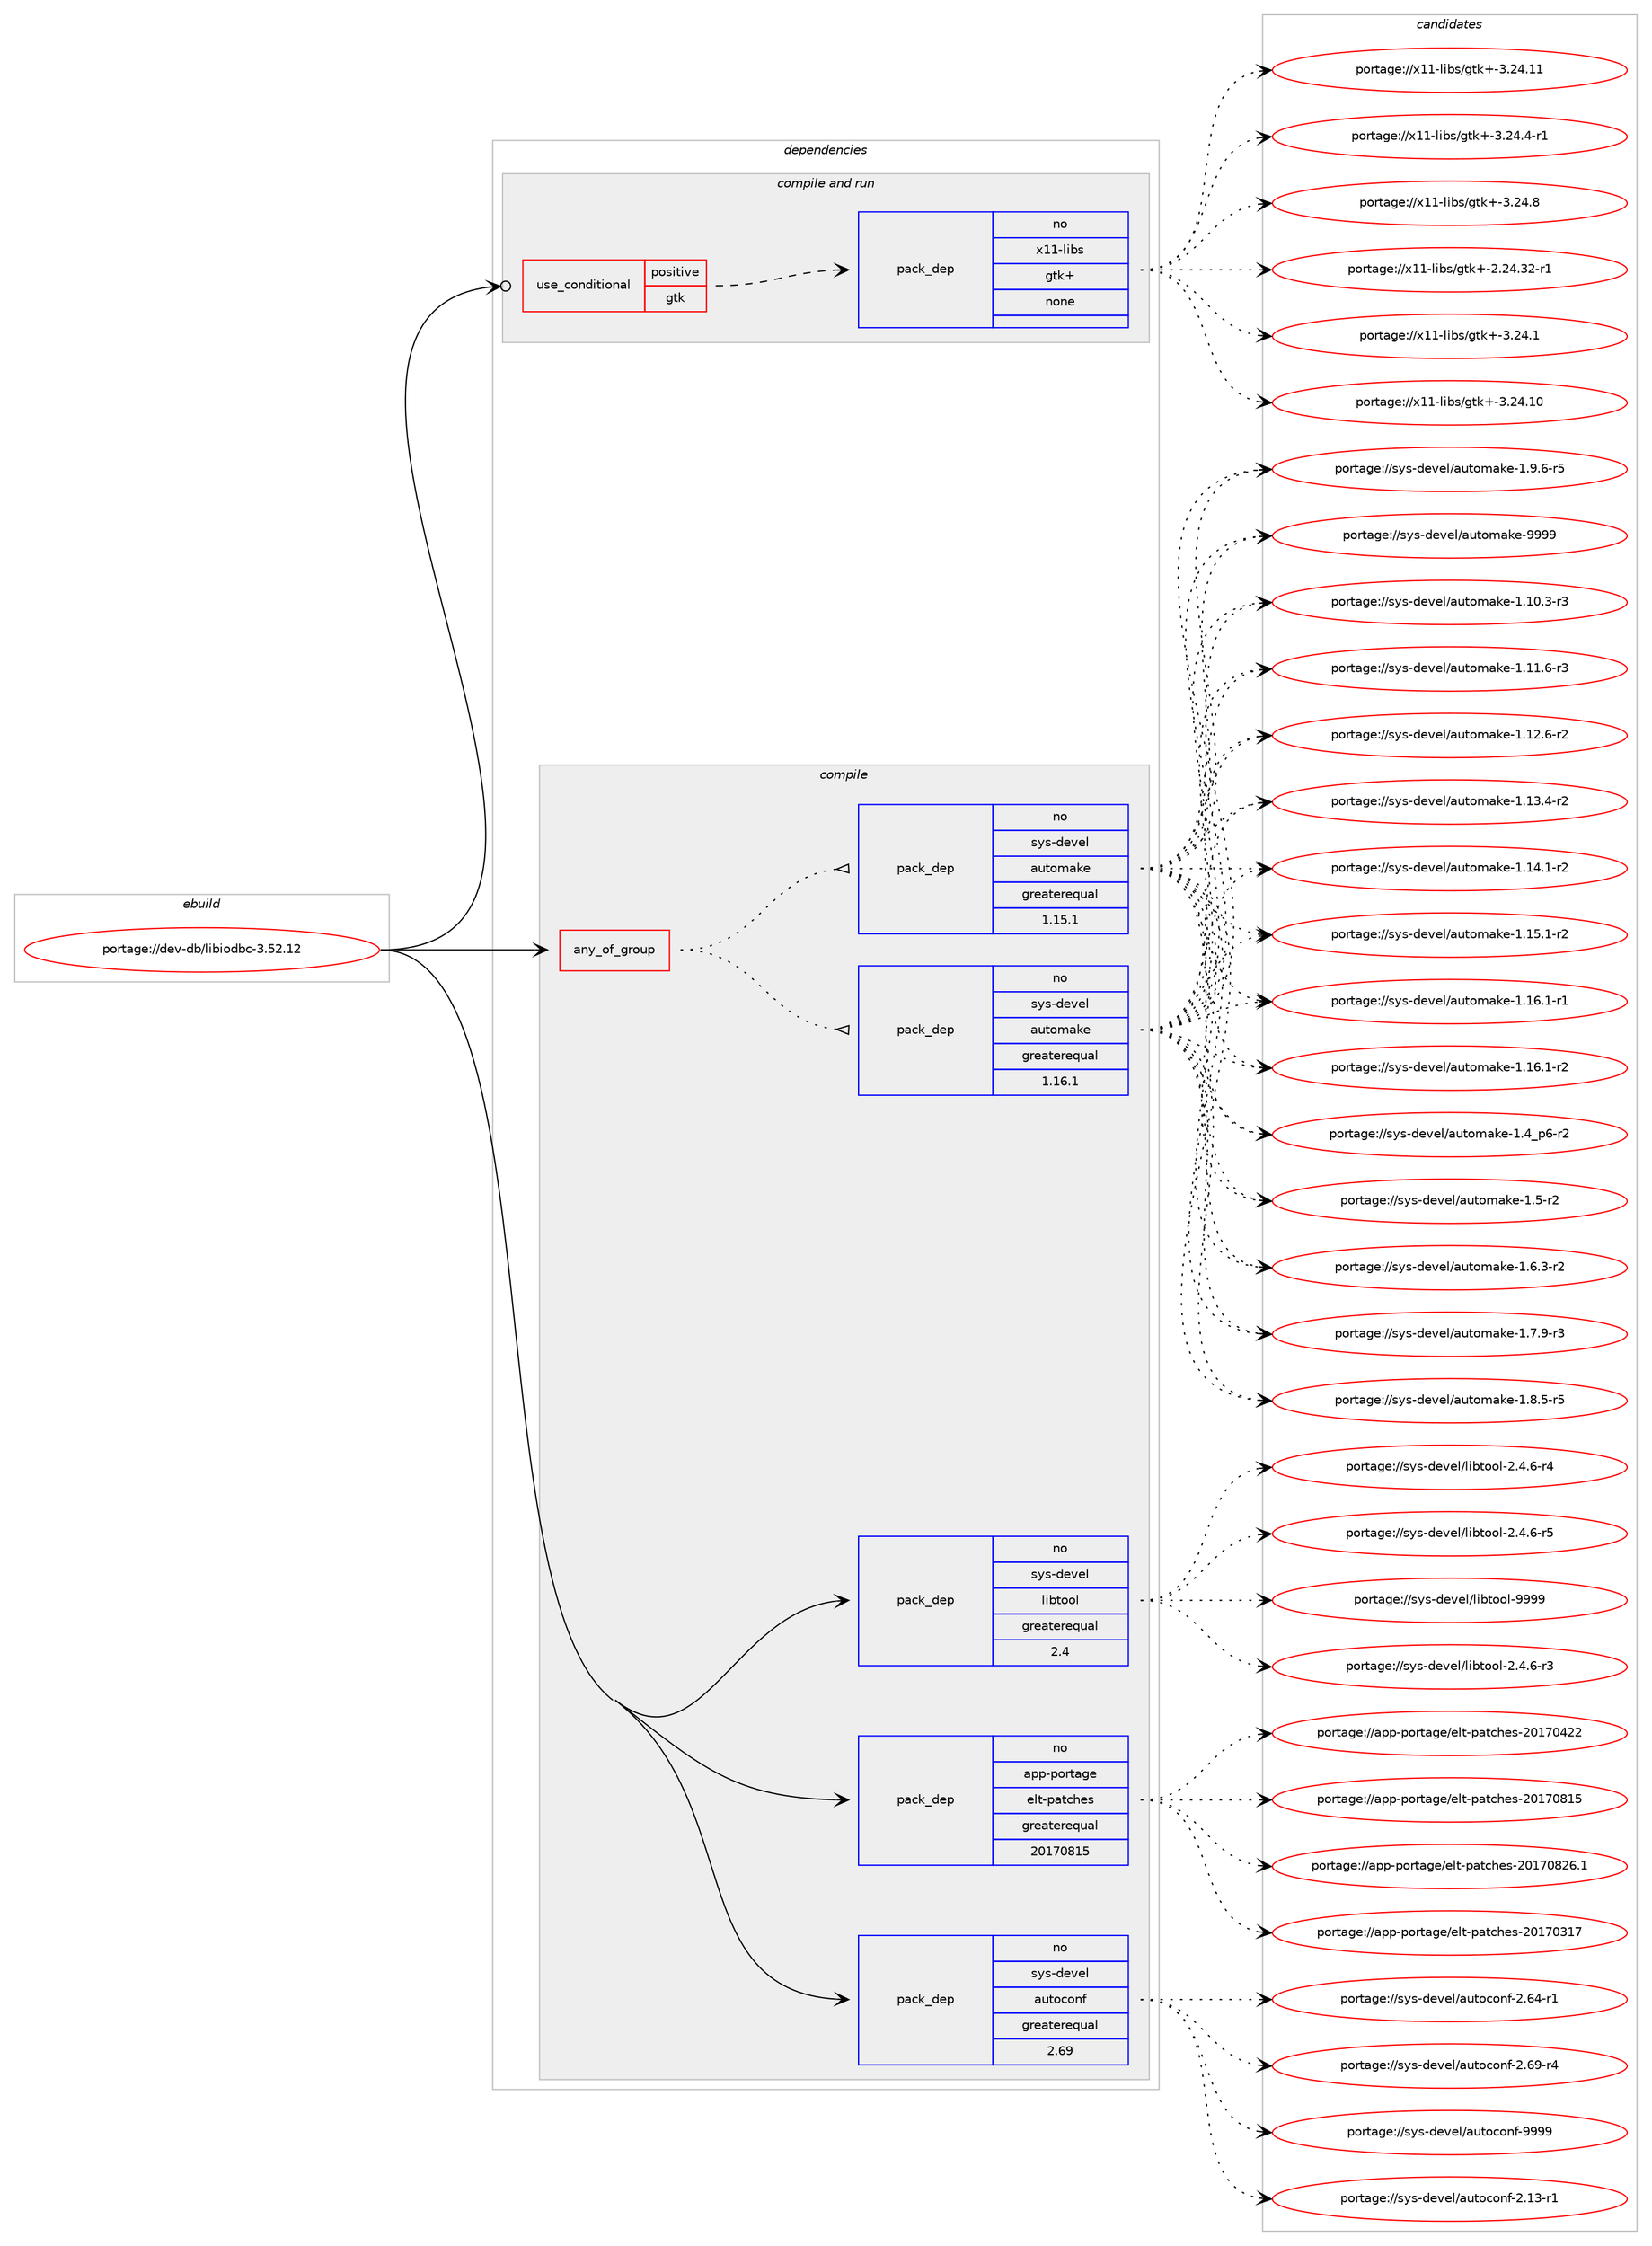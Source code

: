 digraph prolog {

# *************
# Graph options
# *************

newrank=true;
concentrate=true;
compound=true;
graph [rankdir=LR,fontname=Helvetica,fontsize=10,ranksep=1.5];#, ranksep=2.5, nodesep=0.2];
edge  [arrowhead=vee];
node  [fontname=Helvetica,fontsize=10];

# **********
# The ebuild
# **********

subgraph cluster_leftcol {
color=gray;
rank=same;
label=<<i>ebuild</i>>;
id [label="portage://dev-db/libiodbc-3.52.12", color=red, width=4, href="../dev-db/libiodbc-3.52.12.svg"];
}

# ****************
# The dependencies
# ****************

subgraph cluster_midcol {
color=gray;
label=<<i>dependencies</i>>;
subgraph cluster_compile {
fillcolor="#eeeeee";
style=filled;
label=<<i>compile</i>>;
subgraph any1133 {
dependency53817 [label=<<TABLE BORDER="0" CELLBORDER="1" CELLSPACING="0" CELLPADDING="4"><TR><TD CELLPADDING="10">any_of_group</TD></TR></TABLE>>, shape=none, color=red];subgraph pack40588 {
dependency53818 [label=<<TABLE BORDER="0" CELLBORDER="1" CELLSPACING="0" CELLPADDING="4" WIDTH="220"><TR><TD ROWSPAN="6" CELLPADDING="30">pack_dep</TD></TR><TR><TD WIDTH="110">no</TD></TR><TR><TD>sys-devel</TD></TR><TR><TD>automake</TD></TR><TR><TD>greaterequal</TD></TR><TR><TD>1.16.1</TD></TR></TABLE>>, shape=none, color=blue];
}
dependency53817:e -> dependency53818:w [weight=20,style="dotted",arrowhead="oinv"];
subgraph pack40589 {
dependency53819 [label=<<TABLE BORDER="0" CELLBORDER="1" CELLSPACING="0" CELLPADDING="4" WIDTH="220"><TR><TD ROWSPAN="6" CELLPADDING="30">pack_dep</TD></TR><TR><TD WIDTH="110">no</TD></TR><TR><TD>sys-devel</TD></TR><TR><TD>automake</TD></TR><TR><TD>greaterequal</TD></TR><TR><TD>1.15.1</TD></TR></TABLE>>, shape=none, color=blue];
}
dependency53817:e -> dependency53819:w [weight=20,style="dotted",arrowhead="oinv"];
}
id:e -> dependency53817:w [weight=20,style="solid",arrowhead="vee"];
subgraph pack40590 {
dependency53820 [label=<<TABLE BORDER="0" CELLBORDER="1" CELLSPACING="0" CELLPADDING="4" WIDTH="220"><TR><TD ROWSPAN="6" CELLPADDING="30">pack_dep</TD></TR><TR><TD WIDTH="110">no</TD></TR><TR><TD>app-portage</TD></TR><TR><TD>elt-patches</TD></TR><TR><TD>greaterequal</TD></TR><TR><TD>20170815</TD></TR></TABLE>>, shape=none, color=blue];
}
id:e -> dependency53820:w [weight=20,style="solid",arrowhead="vee"];
subgraph pack40591 {
dependency53821 [label=<<TABLE BORDER="0" CELLBORDER="1" CELLSPACING="0" CELLPADDING="4" WIDTH="220"><TR><TD ROWSPAN="6" CELLPADDING="30">pack_dep</TD></TR><TR><TD WIDTH="110">no</TD></TR><TR><TD>sys-devel</TD></TR><TR><TD>autoconf</TD></TR><TR><TD>greaterequal</TD></TR><TR><TD>2.69</TD></TR></TABLE>>, shape=none, color=blue];
}
id:e -> dependency53821:w [weight=20,style="solid",arrowhead="vee"];
subgraph pack40592 {
dependency53822 [label=<<TABLE BORDER="0" CELLBORDER="1" CELLSPACING="0" CELLPADDING="4" WIDTH="220"><TR><TD ROWSPAN="6" CELLPADDING="30">pack_dep</TD></TR><TR><TD WIDTH="110">no</TD></TR><TR><TD>sys-devel</TD></TR><TR><TD>libtool</TD></TR><TR><TD>greaterequal</TD></TR><TR><TD>2.4</TD></TR></TABLE>>, shape=none, color=blue];
}
id:e -> dependency53822:w [weight=20,style="solid",arrowhead="vee"];
}
subgraph cluster_compileandrun {
fillcolor="#eeeeee";
style=filled;
label=<<i>compile and run</i>>;
subgraph cond12068 {
dependency53823 [label=<<TABLE BORDER="0" CELLBORDER="1" CELLSPACING="0" CELLPADDING="4"><TR><TD ROWSPAN="3" CELLPADDING="10">use_conditional</TD></TR><TR><TD>positive</TD></TR><TR><TD>gtk</TD></TR></TABLE>>, shape=none, color=red];
subgraph pack40593 {
dependency53824 [label=<<TABLE BORDER="0" CELLBORDER="1" CELLSPACING="0" CELLPADDING="4" WIDTH="220"><TR><TD ROWSPAN="6" CELLPADDING="30">pack_dep</TD></TR><TR><TD WIDTH="110">no</TD></TR><TR><TD>x11-libs</TD></TR><TR><TD>gtk+</TD></TR><TR><TD>none</TD></TR><TR><TD></TD></TR></TABLE>>, shape=none, color=blue];
}
dependency53823:e -> dependency53824:w [weight=20,style="dashed",arrowhead="vee"];
}
id:e -> dependency53823:w [weight=20,style="solid",arrowhead="odotvee"];
}
subgraph cluster_run {
fillcolor="#eeeeee";
style=filled;
label=<<i>run</i>>;
}
}

# **************
# The candidates
# **************

subgraph cluster_choices {
rank=same;
color=gray;
label=<<i>candidates</i>>;

subgraph choice40588 {
color=black;
nodesep=1;
choiceportage11512111545100101118101108479711711611110997107101454946494846514511451 [label="portage://sys-devel/automake-1.10.3-r3", color=red, width=4,href="../sys-devel/automake-1.10.3-r3.svg"];
choiceportage11512111545100101118101108479711711611110997107101454946494946544511451 [label="portage://sys-devel/automake-1.11.6-r3", color=red, width=4,href="../sys-devel/automake-1.11.6-r3.svg"];
choiceportage11512111545100101118101108479711711611110997107101454946495046544511450 [label="portage://sys-devel/automake-1.12.6-r2", color=red, width=4,href="../sys-devel/automake-1.12.6-r2.svg"];
choiceportage11512111545100101118101108479711711611110997107101454946495146524511450 [label="portage://sys-devel/automake-1.13.4-r2", color=red, width=4,href="../sys-devel/automake-1.13.4-r2.svg"];
choiceportage11512111545100101118101108479711711611110997107101454946495246494511450 [label="portage://sys-devel/automake-1.14.1-r2", color=red, width=4,href="../sys-devel/automake-1.14.1-r2.svg"];
choiceportage11512111545100101118101108479711711611110997107101454946495346494511450 [label="portage://sys-devel/automake-1.15.1-r2", color=red, width=4,href="../sys-devel/automake-1.15.1-r2.svg"];
choiceportage11512111545100101118101108479711711611110997107101454946495446494511449 [label="portage://sys-devel/automake-1.16.1-r1", color=red, width=4,href="../sys-devel/automake-1.16.1-r1.svg"];
choiceportage11512111545100101118101108479711711611110997107101454946495446494511450 [label="portage://sys-devel/automake-1.16.1-r2", color=red, width=4,href="../sys-devel/automake-1.16.1-r2.svg"];
choiceportage115121115451001011181011084797117116111109971071014549465295112544511450 [label="portage://sys-devel/automake-1.4_p6-r2", color=red, width=4,href="../sys-devel/automake-1.4_p6-r2.svg"];
choiceportage11512111545100101118101108479711711611110997107101454946534511450 [label="portage://sys-devel/automake-1.5-r2", color=red, width=4,href="../sys-devel/automake-1.5-r2.svg"];
choiceportage115121115451001011181011084797117116111109971071014549465446514511450 [label="portage://sys-devel/automake-1.6.3-r2", color=red, width=4,href="../sys-devel/automake-1.6.3-r2.svg"];
choiceportage115121115451001011181011084797117116111109971071014549465546574511451 [label="portage://sys-devel/automake-1.7.9-r3", color=red, width=4,href="../sys-devel/automake-1.7.9-r3.svg"];
choiceportage115121115451001011181011084797117116111109971071014549465646534511453 [label="portage://sys-devel/automake-1.8.5-r5", color=red, width=4,href="../sys-devel/automake-1.8.5-r5.svg"];
choiceportage115121115451001011181011084797117116111109971071014549465746544511453 [label="portage://sys-devel/automake-1.9.6-r5", color=red, width=4,href="../sys-devel/automake-1.9.6-r5.svg"];
choiceportage115121115451001011181011084797117116111109971071014557575757 [label="portage://sys-devel/automake-9999", color=red, width=4,href="../sys-devel/automake-9999.svg"];
dependency53818:e -> choiceportage11512111545100101118101108479711711611110997107101454946494846514511451:w [style=dotted,weight="100"];
dependency53818:e -> choiceportage11512111545100101118101108479711711611110997107101454946494946544511451:w [style=dotted,weight="100"];
dependency53818:e -> choiceportage11512111545100101118101108479711711611110997107101454946495046544511450:w [style=dotted,weight="100"];
dependency53818:e -> choiceportage11512111545100101118101108479711711611110997107101454946495146524511450:w [style=dotted,weight="100"];
dependency53818:e -> choiceportage11512111545100101118101108479711711611110997107101454946495246494511450:w [style=dotted,weight="100"];
dependency53818:e -> choiceportage11512111545100101118101108479711711611110997107101454946495346494511450:w [style=dotted,weight="100"];
dependency53818:e -> choiceportage11512111545100101118101108479711711611110997107101454946495446494511449:w [style=dotted,weight="100"];
dependency53818:e -> choiceportage11512111545100101118101108479711711611110997107101454946495446494511450:w [style=dotted,weight="100"];
dependency53818:e -> choiceportage115121115451001011181011084797117116111109971071014549465295112544511450:w [style=dotted,weight="100"];
dependency53818:e -> choiceportage11512111545100101118101108479711711611110997107101454946534511450:w [style=dotted,weight="100"];
dependency53818:e -> choiceportage115121115451001011181011084797117116111109971071014549465446514511450:w [style=dotted,weight="100"];
dependency53818:e -> choiceportage115121115451001011181011084797117116111109971071014549465546574511451:w [style=dotted,weight="100"];
dependency53818:e -> choiceportage115121115451001011181011084797117116111109971071014549465646534511453:w [style=dotted,weight="100"];
dependency53818:e -> choiceportage115121115451001011181011084797117116111109971071014549465746544511453:w [style=dotted,weight="100"];
dependency53818:e -> choiceportage115121115451001011181011084797117116111109971071014557575757:w [style=dotted,weight="100"];
}
subgraph choice40589 {
color=black;
nodesep=1;
choiceportage11512111545100101118101108479711711611110997107101454946494846514511451 [label="portage://sys-devel/automake-1.10.3-r3", color=red, width=4,href="../sys-devel/automake-1.10.3-r3.svg"];
choiceportage11512111545100101118101108479711711611110997107101454946494946544511451 [label="portage://sys-devel/automake-1.11.6-r3", color=red, width=4,href="../sys-devel/automake-1.11.6-r3.svg"];
choiceportage11512111545100101118101108479711711611110997107101454946495046544511450 [label="portage://sys-devel/automake-1.12.6-r2", color=red, width=4,href="../sys-devel/automake-1.12.6-r2.svg"];
choiceportage11512111545100101118101108479711711611110997107101454946495146524511450 [label="portage://sys-devel/automake-1.13.4-r2", color=red, width=4,href="../sys-devel/automake-1.13.4-r2.svg"];
choiceportage11512111545100101118101108479711711611110997107101454946495246494511450 [label="portage://sys-devel/automake-1.14.1-r2", color=red, width=4,href="../sys-devel/automake-1.14.1-r2.svg"];
choiceportage11512111545100101118101108479711711611110997107101454946495346494511450 [label="portage://sys-devel/automake-1.15.1-r2", color=red, width=4,href="../sys-devel/automake-1.15.1-r2.svg"];
choiceportage11512111545100101118101108479711711611110997107101454946495446494511449 [label="portage://sys-devel/automake-1.16.1-r1", color=red, width=4,href="../sys-devel/automake-1.16.1-r1.svg"];
choiceportage11512111545100101118101108479711711611110997107101454946495446494511450 [label="portage://sys-devel/automake-1.16.1-r2", color=red, width=4,href="../sys-devel/automake-1.16.1-r2.svg"];
choiceportage115121115451001011181011084797117116111109971071014549465295112544511450 [label="portage://sys-devel/automake-1.4_p6-r2", color=red, width=4,href="../sys-devel/automake-1.4_p6-r2.svg"];
choiceportage11512111545100101118101108479711711611110997107101454946534511450 [label="portage://sys-devel/automake-1.5-r2", color=red, width=4,href="../sys-devel/automake-1.5-r2.svg"];
choiceportage115121115451001011181011084797117116111109971071014549465446514511450 [label="portage://sys-devel/automake-1.6.3-r2", color=red, width=4,href="../sys-devel/automake-1.6.3-r2.svg"];
choiceportage115121115451001011181011084797117116111109971071014549465546574511451 [label="portage://sys-devel/automake-1.7.9-r3", color=red, width=4,href="../sys-devel/automake-1.7.9-r3.svg"];
choiceportage115121115451001011181011084797117116111109971071014549465646534511453 [label="portage://sys-devel/automake-1.8.5-r5", color=red, width=4,href="../sys-devel/automake-1.8.5-r5.svg"];
choiceportage115121115451001011181011084797117116111109971071014549465746544511453 [label="portage://sys-devel/automake-1.9.6-r5", color=red, width=4,href="../sys-devel/automake-1.9.6-r5.svg"];
choiceportage115121115451001011181011084797117116111109971071014557575757 [label="portage://sys-devel/automake-9999", color=red, width=4,href="../sys-devel/automake-9999.svg"];
dependency53819:e -> choiceportage11512111545100101118101108479711711611110997107101454946494846514511451:w [style=dotted,weight="100"];
dependency53819:e -> choiceportage11512111545100101118101108479711711611110997107101454946494946544511451:w [style=dotted,weight="100"];
dependency53819:e -> choiceportage11512111545100101118101108479711711611110997107101454946495046544511450:w [style=dotted,weight="100"];
dependency53819:e -> choiceportage11512111545100101118101108479711711611110997107101454946495146524511450:w [style=dotted,weight="100"];
dependency53819:e -> choiceportage11512111545100101118101108479711711611110997107101454946495246494511450:w [style=dotted,weight="100"];
dependency53819:e -> choiceportage11512111545100101118101108479711711611110997107101454946495346494511450:w [style=dotted,weight="100"];
dependency53819:e -> choiceportage11512111545100101118101108479711711611110997107101454946495446494511449:w [style=dotted,weight="100"];
dependency53819:e -> choiceportage11512111545100101118101108479711711611110997107101454946495446494511450:w [style=dotted,weight="100"];
dependency53819:e -> choiceportage115121115451001011181011084797117116111109971071014549465295112544511450:w [style=dotted,weight="100"];
dependency53819:e -> choiceportage11512111545100101118101108479711711611110997107101454946534511450:w [style=dotted,weight="100"];
dependency53819:e -> choiceportage115121115451001011181011084797117116111109971071014549465446514511450:w [style=dotted,weight="100"];
dependency53819:e -> choiceportage115121115451001011181011084797117116111109971071014549465546574511451:w [style=dotted,weight="100"];
dependency53819:e -> choiceportage115121115451001011181011084797117116111109971071014549465646534511453:w [style=dotted,weight="100"];
dependency53819:e -> choiceportage115121115451001011181011084797117116111109971071014549465746544511453:w [style=dotted,weight="100"];
dependency53819:e -> choiceportage115121115451001011181011084797117116111109971071014557575757:w [style=dotted,weight="100"];
}
subgraph choice40590 {
color=black;
nodesep=1;
choiceportage97112112451121111141169710310147101108116451129711699104101115455048495548514955 [label="portage://app-portage/elt-patches-20170317", color=red, width=4,href="../app-portage/elt-patches-20170317.svg"];
choiceportage97112112451121111141169710310147101108116451129711699104101115455048495548525050 [label="portage://app-portage/elt-patches-20170422", color=red, width=4,href="../app-portage/elt-patches-20170422.svg"];
choiceportage97112112451121111141169710310147101108116451129711699104101115455048495548564953 [label="portage://app-portage/elt-patches-20170815", color=red, width=4,href="../app-portage/elt-patches-20170815.svg"];
choiceportage971121124511211111411697103101471011081164511297116991041011154550484955485650544649 [label="portage://app-portage/elt-patches-20170826.1", color=red, width=4,href="../app-portage/elt-patches-20170826.1.svg"];
dependency53820:e -> choiceportage97112112451121111141169710310147101108116451129711699104101115455048495548514955:w [style=dotted,weight="100"];
dependency53820:e -> choiceportage97112112451121111141169710310147101108116451129711699104101115455048495548525050:w [style=dotted,weight="100"];
dependency53820:e -> choiceportage97112112451121111141169710310147101108116451129711699104101115455048495548564953:w [style=dotted,weight="100"];
dependency53820:e -> choiceportage971121124511211111411697103101471011081164511297116991041011154550484955485650544649:w [style=dotted,weight="100"];
}
subgraph choice40591 {
color=black;
nodesep=1;
choiceportage1151211154510010111810110847971171161119911111010245504649514511449 [label="portage://sys-devel/autoconf-2.13-r1", color=red, width=4,href="../sys-devel/autoconf-2.13-r1.svg"];
choiceportage1151211154510010111810110847971171161119911111010245504654524511449 [label="portage://sys-devel/autoconf-2.64-r1", color=red, width=4,href="../sys-devel/autoconf-2.64-r1.svg"];
choiceportage1151211154510010111810110847971171161119911111010245504654574511452 [label="portage://sys-devel/autoconf-2.69-r4", color=red, width=4,href="../sys-devel/autoconf-2.69-r4.svg"];
choiceportage115121115451001011181011084797117116111991111101024557575757 [label="portage://sys-devel/autoconf-9999", color=red, width=4,href="../sys-devel/autoconf-9999.svg"];
dependency53821:e -> choiceportage1151211154510010111810110847971171161119911111010245504649514511449:w [style=dotted,weight="100"];
dependency53821:e -> choiceportage1151211154510010111810110847971171161119911111010245504654524511449:w [style=dotted,weight="100"];
dependency53821:e -> choiceportage1151211154510010111810110847971171161119911111010245504654574511452:w [style=dotted,weight="100"];
dependency53821:e -> choiceportage115121115451001011181011084797117116111991111101024557575757:w [style=dotted,weight="100"];
}
subgraph choice40592 {
color=black;
nodesep=1;
choiceportage1151211154510010111810110847108105981161111111084550465246544511451 [label="portage://sys-devel/libtool-2.4.6-r3", color=red, width=4,href="../sys-devel/libtool-2.4.6-r3.svg"];
choiceportage1151211154510010111810110847108105981161111111084550465246544511452 [label="portage://sys-devel/libtool-2.4.6-r4", color=red, width=4,href="../sys-devel/libtool-2.4.6-r4.svg"];
choiceportage1151211154510010111810110847108105981161111111084550465246544511453 [label="portage://sys-devel/libtool-2.4.6-r5", color=red, width=4,href="../sys-devel/libtool-2.4.6-r5.svg"];
choiceportage1151211154510010111810110847108105981161111111084557575757 [label="portage://sys-devel/libtool-9999", color=red, width=4,href="../sys-devel/libtool-9999.svg"];
dependency53822:e -> choiceportage1151211154510010111810110847108105981161111111084550465246544511451:w [style=dotted,weight="100"];
dependency53822:e -> choiceportage1151211154510010111810110847108105981161111111084550465246544511452:w [style=dotted,weight="100"];
dependency53822:e -> choiceportage1151211154510010111810110847108105981161111111084550465246544511453:w [style=dotted,weight="100"];
dependency53822:e -> choiceportage1151211154510010111810110847108105981161111111084557575757:w [style=dotted,weight="100"];
}
subgraph choice40593 {
color=black;
nodesep=1;
choiceportage12049494510810598115471031161074345504650524651504511449 [label="portage://x11-libs/gtk+-2.24.32-r1", color=red, width=4,href="../x11-libs/gtk+-2.24.32-r1.svg"];
choiceportage12049494510810598115471031161074345514650524649 [label="portage://x11-libs/gtk+-3.24.1", color=red, width=4,href="../x11-libs/gtk+-3.24.1.svg"];
choiceportage1204949451081059811547103116107434551465052464948 [label="portage://x11-libs/gtk+-3.24.10", color=red, width=4,href="../x11-libs/gtk+-3.24.10.svg"];
choiceportage1204949451081059811547103116107434551465052464949 [label="portage://x11-libs/gtk+-3.24.11", color=red, width=4,href="../x11-libs/gtk+-3.24.11.svg"];
choiceportage120494945108105981154710311610743455146505246524511449 [label="portage://x11-libs/gtk+-3.24.4-r1", color=red, width=4,href="../x11-libs/gtk+-3.24.4-r1.svg"];
choiceportage12049494510810598115471031161074345514650524656 [label="portage://x11-libs/gtk+-3.24.8", color=red, width=4,href="../x11-libs/gtk+-3.24.8.svg"];
dependency53824:e -> choiceportage12049494510810598115471031161074345504650524651504511449:w [style=dotted,weight="100"];
dependency53824:e -> choiceportage12049494510810598115471031161074345514650524649:w [style=dotted,weight="100"];
dependency53824:e -> choiceportage1204949451081059811547103116107434551465052464948:w [style=dotted,weight="100"];
dependency53824:e -> choiceportage1204949451081059811547103116107434551465052464949:w [style=dotted,weight="100"];
dependency53824:e -> choiceportage120494945108105981154710311610743455146505246524511449:w [style=dotted,weight="100"];
dependency53824:e -> choiceportage12049494510810598115471031161074345514650524656:w [style=dotted,weight="100"];
}
}

}
